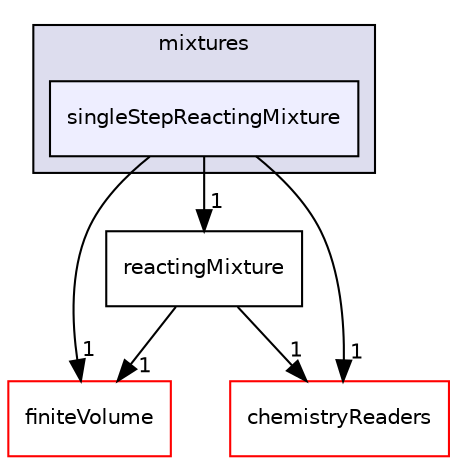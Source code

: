 digraph "src/thermophysicalModels/reactionThermo/mixtures/singleStepReactingMixture" {
  bgcolor=transparent;
  compound=true
  node [ fontsize="10", fontname="Helvetica"];
  edge [ labelfontsize="10", labelfontname="Helvetica"];
  subgraph clusterdir_4c3899116fa10d6c6748b991d6c665d1 {
    graph [ bgcolor="#ddddee", pencolor="black", label="mixtures" fontname="Helvetica", fontsize="10", URL="dir_4c3899116fa10d6c6748b991d6c665d1.html"]
  dir_894dc3d7bb1a3d4332e4fc3c45b06373 [shape=box, label="singleStepReactingMixture", style="filled", fillcolor="#eeeeff", pencolor="black", URL="dir_894dc3d7bb1a3d4332e4fc3c45b06373.html"];
  }
  dir_9bd15774b555cf7259a6fa18f99fe99b [shape=box label="finiteVolume" color="red" URL="dir_9bd15774b555cf7259a6fa18f99fe99b.html"];
  dir_d6ca8f970bca45fc70c046b4a0fab377 [shape=box label="chemistryReaders" color="red" URL="dir_d6ca8f970bca45fc70c046b4a0fab377.html"];
  dir_0c7f392feaa80e16a659c2da09460231 [shape=box label="reactingMixture" URL="dir_0c7f392feaa80e16a659c2da09460231.html"];
  dir_0c7f392feaa80e16a659c2da09460231->dir_9bd15774b555cf7259a6fa18f99fe99b [headlabel="1", labeldistance=1.5 headhref="dir_002906_000898.html"];
  dir_0c7f392feaa80e16a659c2da09460231->dir_d6ca8f970bca45fc70c046b4a0fab377 [headlabel="1", labeldistance=1.5 headhref="dir_002906_002888.html"];
  dir_894dc3d7bb1a3d4332e4fc3c45b06373->dir_9bd15774b555cf7259a6fa18f99fe99b [headlabel="1", labeldistance=1.5 headhref="dir_002907_000898.html"];
  dir_894dc3d7bb1a3d4332e4fc3c45b06373->dir_d6ca8f970bca45fc70c046b4a0fab377 [headlabel="1", labeldistance=1.5 headhref="dir_002907_002888.html"];
  dir_894dc3d7bb1a3d4332e4fc3c45b06373->dir_0c7f392feaa80e16a659c2da09460231 [headlabel="1", labeldistance=1.5 headhref="dir_002907_002906.html"];
}
